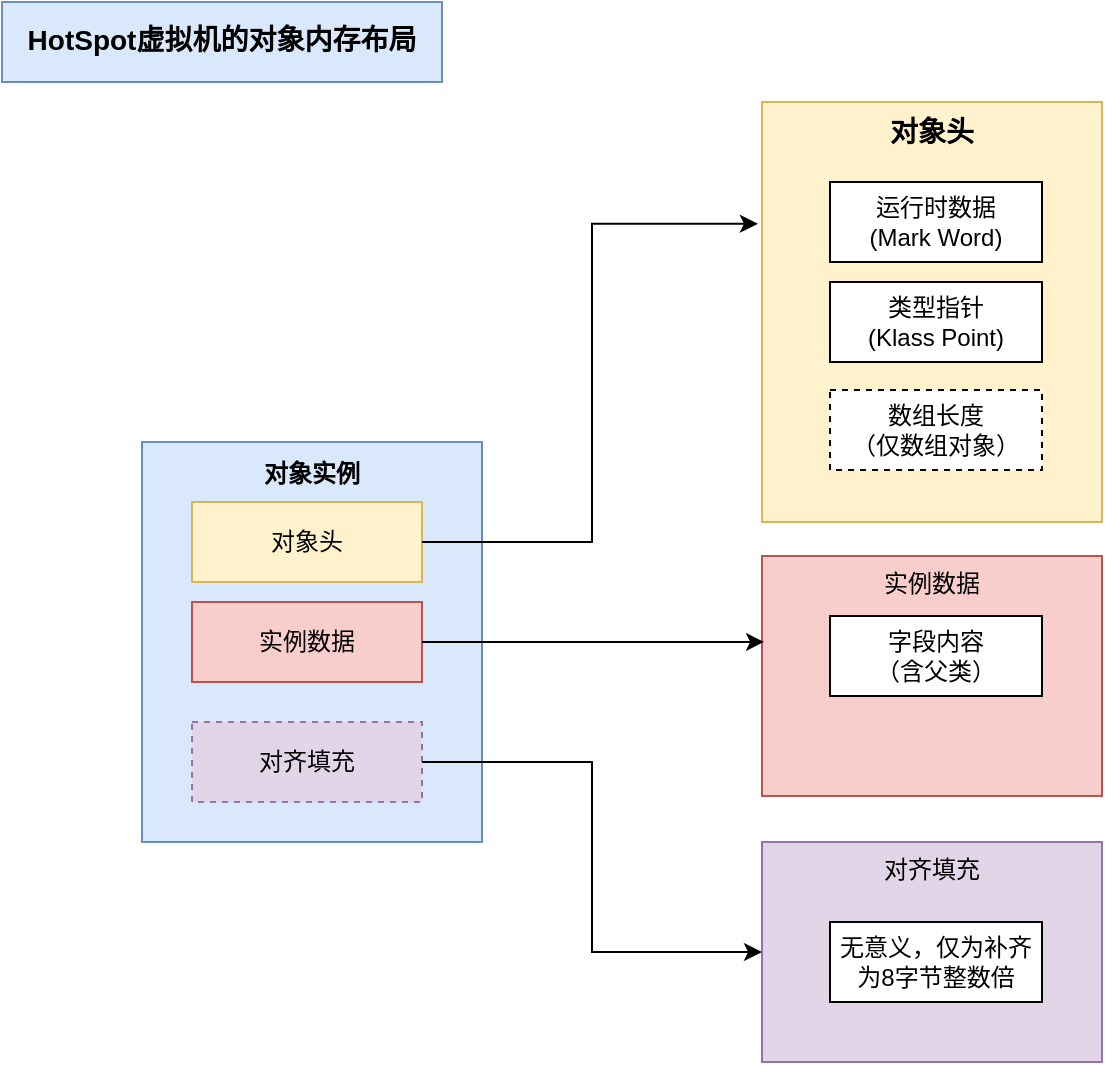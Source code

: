 <mxfile version="14.4.2" type="github">
  <diagram id="prtHgNgQTEPvFCAcTncT" name="Page-1">
    <mxGraphModel dx="868" dy="450" grid="1" gridSize="10" guides="1" tooltips="1" connect="1" arrows="1" fold="1" page="1" pageScale="1" pageWidth="827" pageHeight="1169" math="0" shadow="0">
      <root>
        <mxCell id="0" />
        <mxCell id="1" parent="0" />
        <mxCell id="B2XO-9viWH7zZC_KhTM4-8" value="&lt;b style=&quot;line-height: 130%&quot;&gt;&lt;font style=&quot;font-size: 14px&quot;&gt;HotSpot虚拟机的对象内存布局&lt;/font&gt;&lt;/b&gt;" style="rounded=0;whiteSpace=wrap;html=1;align=center;fillColor=#dae8fc;strokeColor=#6c8ebf;" parent="1" vertex="1">
          <mxGeometry x="30" y="20" width="220" height="40" as="geometry" />
        </mxCell>
        <mxCell id="B2XO-9viWH7zZC_KhTM4-3" value="&lt;b style=&quot;line-height: 150%&quot;&gt;对象实例&lt;/b&gt;" style="rounded=0;whiteSpace=wrap;html=1;align=center;verticalAlign=top;fillColor=#dae8fc;strokeColor=#6c8ebf;" parent="1" vertex="1">
          <mxGeometry x="100" y="240" width="170" height="200" as="geometry" />
        </mxCell>
        <mxCell id="B2XO-9viWH7zZC_KhTM4-4" value="对象头" style="rounded=0;whiteSpace=wrap;html=1;align=center;fillColor=#fff2cc;strokeColor=#d6b656;" parent="1" vertex="1">
          <mxGeometry x="125" y="270" width="115" height="40" as="geometry" />
        </mxCell>
        <mxCell id="B2XO-9viWH7zZC_KhTM4-5" value="对齐填充" style="rounded=0;whiteSpace=wrap;html=1;align=center;fillColor=#e1d5e7;strokeColor=#9673a6;dashed=1;" parent="1" vertex="1">
          <mxGeometry x="125" y="380" width="115" height="40" as="geometry" />
        </mxCell>
        <mxCell id="B2XO-9viWH7zZC_KhTM4-6" value="实例数据" style="rounded=0;whiteSpace=wrap;html=1;align=center;fillColor=#f8cecc;strokeColor=#b85450;" parent="1" vertex="1">
          <mxGeometry x="125" y="320" width="115" height="40" as="geometry" />
        </mxCell>
        <mxCell id="B2XO-9viWH7zZC_KhTM4-9" value="&lt;b&gt;&lt;font style=&quot;font-size: 14px&quot;&gt;对象头&lt;/font&gt;&lt;/b&gt;" style="rounded=0;whiteSpace=wrap;html=1;align=center;horizontal=1;verticalAlign=top;fillColor=#fff2cc;strokeColor=#d6b656;" parent="1" vertex="1">
          <mxGeometry x="410" y="70" width="170" height="210" as="geometry" />
        </mxCell>
        <mxCell id="B2XO-9viWH7zZC_KhTM4-13" style="edgeStyle=orthogonalEdgeStyle;rounded=0;orthogonalLoop=1;jettySize=auto;html=1;entryX=-0.012;entryY=0.29;entryDx=0;entryDy=0;entryPerimeter=0;" parent="1" source="B2XO-9viWH7zZC_KhTM4-4" target="B2XO-9viWH7zZC_KhTM4-9" edge="1">
          <mxGeometry x="100" y="70" as="geometry" />
        </mxCell>
        <mxCell id="B2XO-9viWH7zZC_KhTM4-10" value="运行时数据&lt;br&gt;(Mark Word)" style="rounded=0;whiteSpace=wrap;html=1;align=center;" parent="1" vertex="1">
          <mxGeometry x="444" y="110" width="106" height="40" as="geometry" />
        </mxCell>
        <mxCell id="B2XO-9viWH7zZC_KhTM4-14" value="类型指针&lt;br&gt;(Klass Point)" style="rounded=0;whiteSpace=wrap;html=1;align=center;" parent="1" vertex="1">
          <mxGeometry x="444" y="160" width="106" height="40" as="geometry" />
        </mxCell>
        <mxCell id="B2XO-9viWH7zZC_KhTM4-15" value="数组长度&lt;br&gt;（仅数组对象）" style="rounded=0;whiteSpace=wrap;html=1;align=center;dashed=1;" parent="1" vertex="1">
          <mxGeometry x="444" y="214" width="106" height="40" as="geometry" />
        </mxCell>
        <mxCell id="B2XO-9viWH7zZC_KhTM4-21" value="实例数据" style="rounded=0;whiteSpace=wrap;html=1;align=center;verticalAlign=top;fillColor=#f8cecc;strokeColor=#b85450;" parent="1" vertex="1">
          <mxGeometry x="410" y="297" width="170" height="120" as="geometry" />
        </mxCell>
        <mxCell id="B2XO-9viWH7zZC_KhTM4-25" style="edgeStyle=orthogonalEdgeStyle;rounded=0;orthogonalLoop=1;jettySize=auto;html=1;entryX=0.006;entryY=0.358;entryDx=0;entryDy=0;entryPerimeter=0;" parent="1" source="B2XO-9viWH7zZC_KhTM4-6" target="B2XO-9viWH7zZC_KhTM4-21" edge="1">
          <mxGeometry x="100" y="70" as="geometry" />
        </mxCell>
        <mxCell id="B2XO-9viWH7zZC_KhTM4-22" value="字段内容&lt;br&gt;（含父类）" style="rounded=0;whiteSpace=wrap;html=1;align=center;" parent="1" vertex="1">
          <mxGeometry x="444" y="327" width="106" height="40" as="geometry" />
        </mxCell>
        <mxCell id="B2XO-9viWH7zZC_KhTM4-26" value="对齐填充" style="rounded=0;whiteSpace=wrap;html=1;align=center;verticalAlign=top;fillColor=#e1d5e7;strokeColor=#9673a6;" parent="1" vertex="1">
          <mxGeometry x="410" y="440" width="170" height="110" as="geometry" />
        </mxCell>
        <mxCell id="B2XO-9viWH7zZC_KhTM4-28" style="edgeStyle=orthogonalEdgeStyle;rounded=0;orthogonalLoop=1;jettySize=auto;html=1;entryX=0;entryY=0.5;entryDx=0;entryDy=0;" parent="1" source="B2XO-9viWH7zZC_KhTM4-5" target="B2XO-9viWH7zZC_KhTM4-26" edge="1">
          <mxGeometry x="100" y="70" as="geometry" />
        </mxCell>
        <mxCell id="B2XO-9viWH7zZC_KhTM4-27" value="无意义，仅为补齐为8字节整数倍" style="rounded=0;whiteSpace=wrap;html=1;align=center;" parent="1" vertex="1">
          <mxGeometry x="444" y="480" width="106" height="40" as="geometry" />
        </mxCell>
      </root>
    </mxGraphModel>
  </diagram>
</mxfile>

